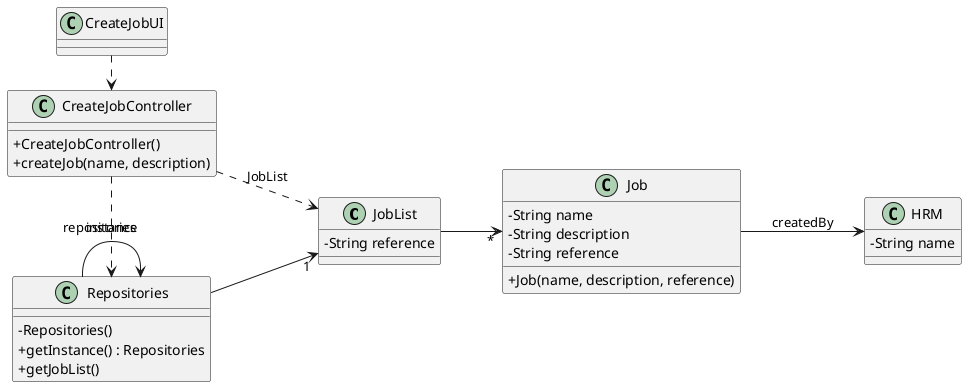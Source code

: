 @startuml
'skinparam monochrome true
skinparam packageStyle rectangle
skinparam shadowing false
skinparam linetype polyline
'skinparam linetype orto

skinparam classAttributeIconSize 0

left to right direction

'class ApplicationSession
'{
'    + static getInstance()
'    + getCurrentSession()
'}

'class UserSession
'{
'    + getUserEmail()
'}

class JobList{
    -String reference
}
class HRM {
    - String name
}

class Job {
    - String name
    - String description
    - String reference

    + Job(name, description, reference)
}

'class TaskCategory {
'    - String description
'
'    + TaskCategory(description)
'}
'
'class Organization {
'    - String name
'    - String vatNumber
'    - String website
'    - String phone
'    - String email
'
'    - addJob(job)
'    - validateJob(job)
'    + anyHRMHasEmail(email)
'    + Organization(name, vatNumber, webSite, phone, email, postalAddress, manager)
'    + createJob(reference, description, informalDesccription,\ntechnicalDescription, duration, cost, )
'    - getHRMByEmail(email)
'
''  +saveTask(task)
'}

'class TaskCategoryRepository {
'    + getTaskCategoryByDescription(description)
'}

'class OrganizationRepository {
'    + getOrganizationByHRMEmail(email)
'}

class Repositories {
    - Repositories()
    + getInstance() : Repositories
'    + getTaskCategoryRepository()
    + getJobList()
}

class CreateJobController {
    + CreateJobController()
    + createJob(name, description)

}
'
'note right of CreateJobController
'    - userEmail is obtained
'    from the user session
'    - categoryDescription
'    is retrieved from selected data
'end note
'
'note bottom of TaskCategoryRepository
'    - used for displaying
'    the category list
'end note

class CreateJobUI {
}

Repositories -> Repositories : instance

CreateJobUI .> CreateJobController

CreateJobController .> Repositories : repositories

'Repositories -> "1" TaskCategoryRepository

'CreateTaskController ..> TaskCategory
'CreateJobController ..> OrganizationRepository : organizationRepository
'CreateTaskController ..> TaskCategoryRepository : TaskCategoryRepository

'Repositories --> "1" OrganizationRepository

'OrganizationRepository --> "*" Organization
'ApplicationSession --> "1" UserSession : userSession

'CreateJobController ..> "1" Organization : organization
'CreateJobController ..> ApplicationSession
CreateJobController ..> JobList : JobList
Repositories --> "1" JobList

'Task "*" --> "1" TaskCategory : taskCategory
'TaskCategoryRepository "1" --> "*" TaskCategory : taskCategory
'Organization "1" --> "*" Task : tasks
Job --> HRM : createdBy
JobList --> "*" Job

'HRM --> "*" Organization : belongs to

@enduml